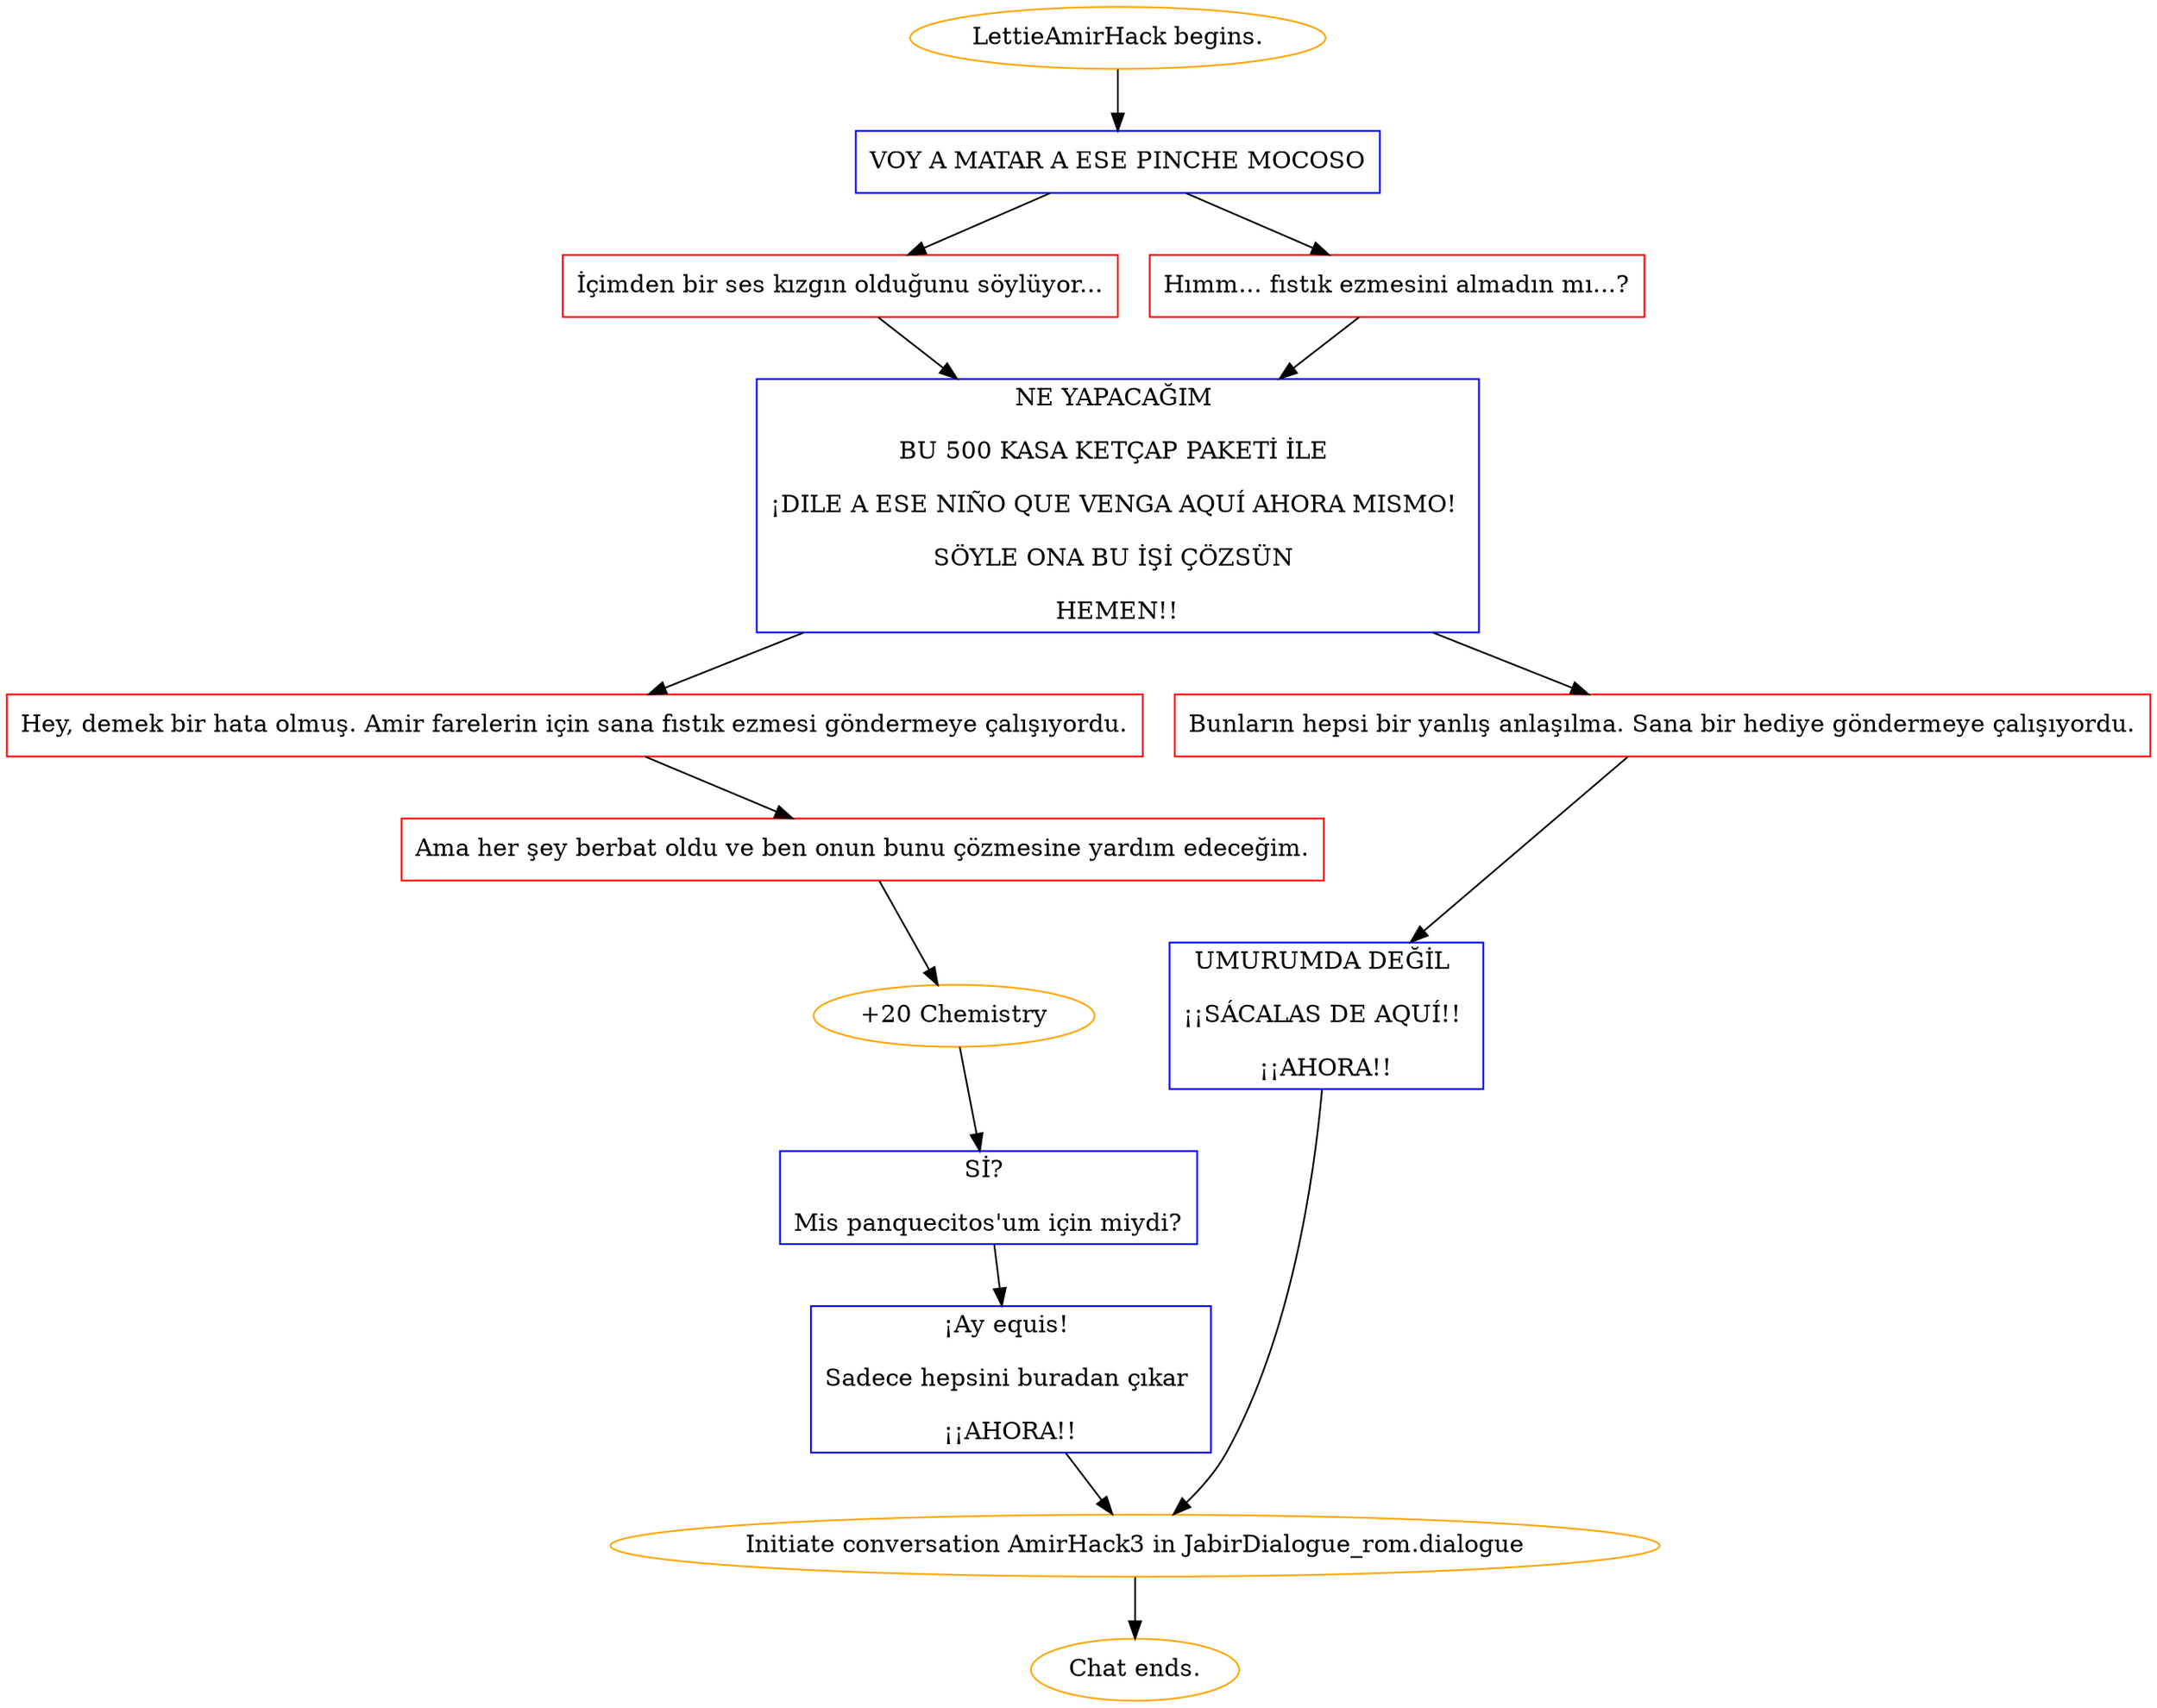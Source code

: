 digraph {
	"LettieAmirHack begins." [color=orange];
		"LettieAmirHack begins." -> j2316161106;
	j2316161106 [label="VOY A MATAR A ESE PINCHE MOCOSO",shape=box,color=blue];
		j2316161106 -> j2935969409;
		j2316161106 -> j1949413003;
	j2935969409 [label="İçimden bir ses kızgın olduğunu söylüyor...",shape=box,color=red];
		j2935969409 -> j3824540897;
	j1949413003 [label="Hımm... fıstık ezmesini almadın mı...?",shape=box,color=red];
		j1949413003 -> j3824540897;
	j3824540897 [label="NE YAPACAĞIM 
BU 500 KASA KETÇAP PAKETİ İLE 
¡DILE A ESE NIÑO QUE VENGA AQUÍ AHORA MISMO! 
SÖYLE ONA BU İŞİ ÇÖZSÜN 
HEMEN!!",shape=box,color=blue];
		j3824540897 -> j1496165634;
		j3824540897 -> j348144822;
	j1496165634 [label="Hey, demek bir hata olmuş. Amir farelerin için sana fıstık ezmesi göndermeye çalışıyordu.",shape=box,color=red];
		j1496165634 -> j2715706098;
	j348144822 [label="Bunların hepsi bir yanlış anlaşılma. Sana bir hediye göndermeye çalışıyordu.",shape=box,color=red];
		j348144822 -> j674171127;
	j2715706098 [label="Ama her şey berbat oldu ve ben onun bunu çözmesine yardım edeceğim.",shape=box,color=red];
		j2715706098 -> j2983692196;
	j674171127 [label="UMURUMDA DEĞİL 
¡¡SÁCALAS DE AQUÍ!! 
¡¡AHORA!!",shape=box,color=blue];
		j674171127 -> "Initiate conversation AmirHack3 in JabirDialogue_rom.dialogue";
	j2983692196 [label="+20 Chemistry",color=orange];
		j2983692196 -> j2403806401;
	"Initiate conversation AmirHack3 in JabirDialogue_rom.dialogue" [label="Initiate conversation AmirHack3 in JabirDialogue_rom.dialogue",color=orange];
		"Initiate conversation AmirHack3 in JabirDialogue_rom.dialogue" -> "Chat ends.";
	j2403806401 [label="Sİ? 
Mis panquecitos'um için miydi?",shape=box,color=blue];
		j2403806401 -> j3327023570;
	"Chat ends." [color=orange];
	j3327023570 [label="¡Ay equis! 
Sadece hepsini buradan çıkar 
¡¡AHORA!!",shape=box,color=blue];
		j3327023570 -> "Initiate conversation AmirHack3 in JabirDialogue_rom.dialogue";
}